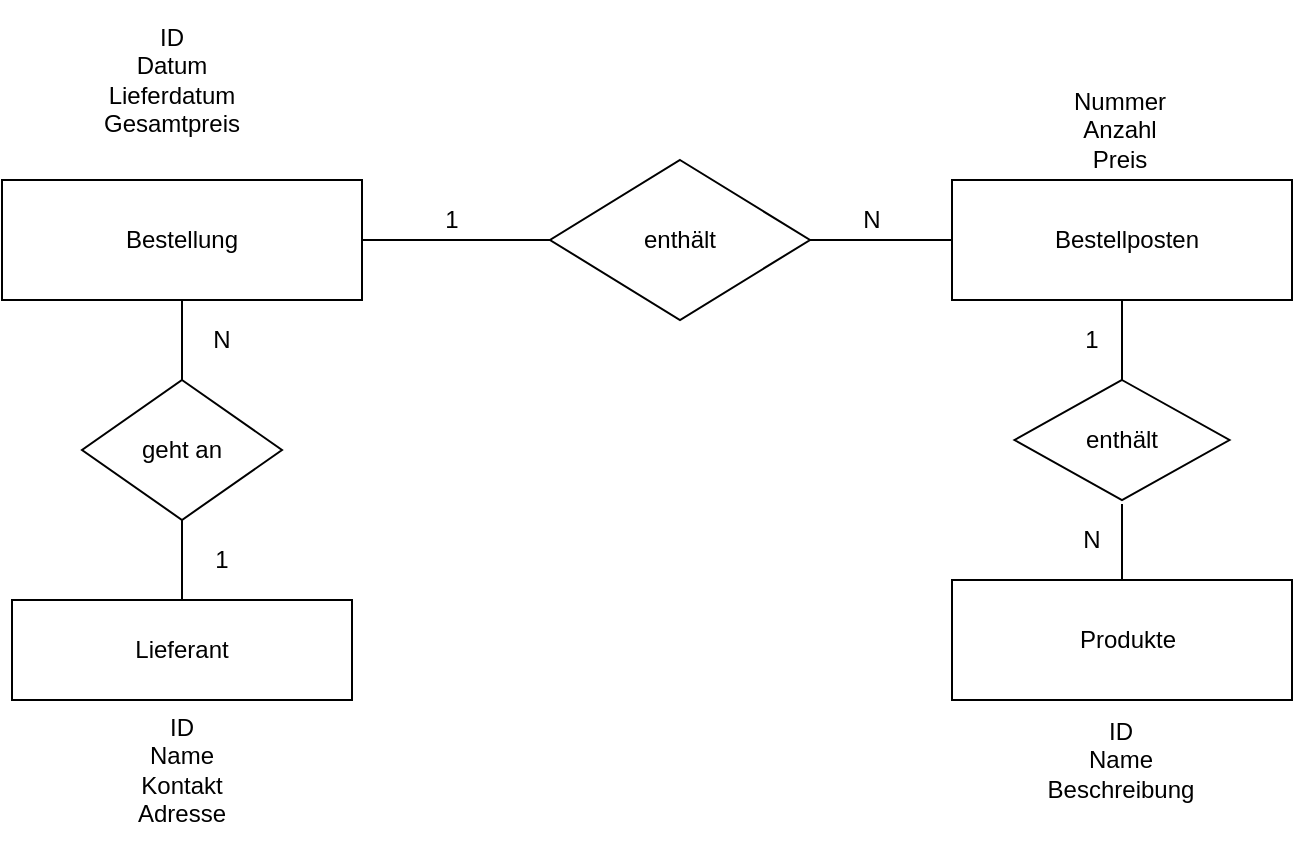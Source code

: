 <mxfile version="14.6.6" type="github"><diagram id="gXuurBo6NsXosQIE7RuF" name="Page-1"><mxGraphModel dx="1422" dy="735" grid="1" gridSize="10" guides="1" tooltips="1" connect="1" arrows="1" fold="1" page="1" pageScale="1" pageWidth="827" pageHeight="1169" math="0" shadow="0"><root><mxCell id="0"/><mxCell id="1" parent="0"/><mxCell id="tbb-3wM5WxINsr64sHQe-2" value="" style="rounded=0;whiteSpace=wrap;html=1;" parent="1" vertex="1"><mxGeometry x="550" y="140" width="170" height="60" as="geometry"/></mxCell><mxCell id="tbb-3wM5WxINsr64sHQe-3" value="" style="rounded=0;whiteSpace=wrap;html=1;" parent="1" vertex="1"><mxGeometry x="75" y="140" width="180" height="60" as="geometry"/></mxCell><mxCell id="tbb-3wM5WxINsr64sHQe-4" value="" style="rhombus;whiteSpace=wrap;html=1;" parent="1" vertex="1"><mxGeometry x="349" y="130" width="130" height="80" as="geometry"/></mxCell><mxCell id="tbb-3wM5WxINsr64sHQe-7" value="Bestellposten" style="text;html=1;strokeColor=none;fillColor=none;align=center;verticalAlign=middle;whiteSpace=wrap;rounded=0;" parent="1" vertex="1"><mxGeometry x="625" y="160" width="25" height="20" as="geometry"/></mxCell><mxCell id="tbb-3wM5WxINsr64sHQe-9" value="enthält" style="text;html=1;strokeColor=none;fillColor=none;align=center;verticalAlign=middle;whiteSpace=wrap;rounded=0;" parent="1" vertex="1"><mxGeometry x="394" y="160" width="40" height="20" as="geometry"/></mxCell><mxCell id="tbb-3wM5WxINsr64sHQe-10" value="Bestellung" style="text;html=1;strokeColor=none;fillColor=none;align=center;verticalAlign=middle;whiteSpace=wrap;rounded=0;" parent="1" vertex="1"><mxGeometry x="145" y="160" width="40" height="20" as="geometry"/></mxCell><mxCell id="tbb-3wM5WxINsr64sHQe-11" value="" style="rounded=0;whiteSpace=wrap;html=1;" parent="1" vertex="1"><mxGeometry x="80" y="350" width="170" height="50" as="geometry"/></mxCell><mxCell id="tbb-3wM5WxINsr64sHQe-12" value="Lieferant" style="text;html=1;strokeColor=none;fillColor=none;align=center;verticalAlign=middle;whiteSpace=wrap;rounded=0;" parent="1" vertex="1"><mxGeometry x="145" y="365" width="40" height="20" as="geometry"/></mxCell><mxCell id="tbb-3wM5WxINsr64sHQe-13" value="" style="rhombus;whiteSpace=wrap;html=1;" parent="1" vertex="1"><mxGeometry x="115" y="240" width="100" height="70" as="geometry"/></mxCell><mxCell id="tbb-3wM5WxINsr64sHQe-14" value="" style="endArrow=none;html=1;entryX=0.5;entryY=1;entryDx=0;entryDy=0;" parent="1" source="tbb-3wM5WxINsr64sHQe-13" target="tbb-3wM5WxINsr64sHQe-3" edge="1"><mxGeometry width="50" height="50" relative="1" as="geometry"><mxPoint x="-85" y="420" as="sourcePoint"/><mxPoint x="-35" y="370" as="targetPoint"/></mxGeometry></mxCell><mxCell id="tbb-3wM5WxINsr64sHQe-15" value="" style="endArrow=none;html=1;entryX=0.5;entryY=1;entryDx=0;entryDy=0;exitX=0.5;exitY=0;exitDx=0;exitDy=0;" parent="1" source="tbb-3wM5WxINsr64sHQe-11" target="tbb-3wM5WxINsr64sHQe-13" edge="1"><mxGeometry width="50" height="50" relative="1" as="geometry"><mxPoint x="-85" y="420" as="sourcePoint"/><mxPoint x="-35" y="370" as="targetPoint"/></mxGeometry></mxCell><mxCell id="tbb-3wM5WxINsr64sHQe-16" value="geht an" style="text;html=1;strokeColor=none;fillColor=none;align=center;verticalAlign=middle;whiteSpace=wrap;rounded=0;" parent="1" vertex="1"><mxGeometry x="125" y="265" width="80" height="20" as="geometry"/></mxCell><mxCell id="tbb-3wM5WxINsr64sHQe-17" value="N" style="text;html=1;strokeColor=none;fillColor=none;align=center;verticalAlign=middle;whiteSpace=wrap;rounded=0;" parent="1" vertex="1"><mxGeometry x="165" y="210" width="40" height="20" as="geometry"/></mxCell><mxCell id="tbb-3wM5WxINsr64sHQe-18" value="1" style="text;html=1;strokeColor=none;fillColor=none;align=center;verticalAlign=middle;whiteSpace=wrap;rounded=0;" parent="1" vertex="1"><mxGeometry x="165" y="320" width="40" height="20" as="geometry"/></mxCell><mxCell id="tbb-3wM5WxINsr64sHQe-24" value="" style="endArrow=none;html=1;entryX=0;entryY=0.5;entryDx=0;entryDy=0;exitX=1;exitY=0.5;exitDx=0;exitDy=0;" parent="1" source="tbb-3wM5WxINsr64sHQe-3" target="tbb-3wM5WxINsr64sHQe-4" edge="1"><mxGeometry width="50" height="50" relative="1" as="geometry"><mxPoint x="390" y="340" as="sourcePoint"/><mxPoint x="440" y="290" as="targetPoint"/></mxGeometry></mxCell><mxCell id="tbb-3wM5WxINsr64sHQe-25" value="" style="endArrow=none;html=1;entryX=0;entryY=0.5;entryDx=0;entryDy=0;exitX=1;exitY=0.5;exitDx=0;exitDy=0;" parent="1" source="tbb-3wM5WxINsr64sHQe-4" target="tbb-3wM5WxINsr64sHQe-2" edge="1"><mxGeometry width="50" height="50" relative="1" as="geometry"><mxPoint x="390" y="340" as="sourcePoint"/><mxPoint x="440" y="290" as="targetPoint"/></mxGeometry></mxCell><mxCell id="tbb-3wM5WxINsr64sHQe-26" value="1" style="text;html=1;strokeColor=none;fillColor=none;align=center;verticalAlign=middle;whiteSpace=wrap;rounded=0;" parent="1" vertex="1"><mxGeometry x="280" y="150" width="40" height="20" as="geometry"/></mxCell><mxCell id="tbb-3wM5WxINsr64sHQe-27" value="N" style="text;html=1;strokeColor=none;fillColor=none;align=center;verticalAlign=middle;whiteSpace=wrap;rounded=0;" parent="1" vertex="1"><mxGeometry x="490" y="150" width="40" height="20" as="geometry"/></mxCell><mxCell id="tbb-3wM5WxINsr64sHQe-28" value="" style="rounded=0;whiteSpace=wrap;html=1;" parent="1" vertex="1"><mxGeometry x="550" y="340" width="170" height="60" as="geometry"/></mxCell><mxCell id="tbb-3wM5WxINsr64sHQe-29" value="Produkte" style="text;html=1;strokeColor=none;fillColor=none;align=center;verticalAlign=middle;whiteSpace=wrap;rounded=0;" parent="1" vertex="1"><mxGeometry x="617.5" y="360" width="40" height="20" as="geometry"/></mxCell><mxCell id="tbb-3wM5WxINsr64sHQe-30" value="" style="rhombus;whiteSpace=wrap;html=1;" parent="1" vertex="1"><mxGeometry x="581.25" y="240" width="107.5" height="60" as="geometry"/></mxCell><mxCell id="tbb-3wM5WxINsr64sHQe-31" value="enthält" style="text;html=1;strokeColor=none;fillColor=none;align=center;verticalAlign=middle;whiteSpace=wrap;rounded=0;" parent="1" vertex="1"><mxGeometry x="615" y="260" width="40" height="20" as="geometry"/></mxCell><mxCell id="tbb-3wM5WxINsr64sHQe-32" value="" style="endArrow=none;html=1;entryX=0.5;entryY=1;entryDx=0;entryDy=0;exitX=0.5;exitY=0;exitDx=0;exitDy=0;" parent="1" source="tbb-3wM5WxINsr64sHQe-30" target="tbb-3wM5WxINsr64sHQe-2" edge="1"><mxGeometry width="50" height="50" relative="1" as="geometry"><mxPoint x="390" y="340" as="sourcePoint"/><mxPoint x="440" y="290" as="targetPoint"/></mxGeometry></mxCell><mxCell id="tbb-3wM5WxINsr64sHQe-33" value="" style="endArrow=none;html=1;exitX=0.5;exitY=0;exitDx=0;exitDy=0;" parent="1" source="tbb-3wM5WxINsr64sHQe-28" edge="1"><mxGeometry width="50" height="50" relative="1" as="geometry"><mxPoint x="390" y="340" as="sourcePoint"/><mxPoint x="635" y="302" as="targetPoint"/></mxGeometry></mxCell><mxCell id="tbb-3wM5WxINsr64sHQe-34" value="1" style="text;html=1;strokeColor=none;fillColor=none;align=center;verticalAlign=middle;whiteSpace=wrap;rounded=0;" parent="1" vertex="1"><mxGeometry x="600" y="210" width="40" height="20" as="geometry"/></mxCell><mxCell id="tbb-3wM5WxINsr64sHQe-35" value="N" style="text;html=1;strokeColor=none;fillColor=none;align=center;verticalAlign=middle;whiteSpace=wrap;rounded=0;" parent="1" vertex="1"><mxGeometry x="600" y="310" width="40" height="20" as="geometry"/></mxCell><mxCell id="tbb-3wM5WxINsr64sHQe-36" value="&lt;div&gt;Nummer&lt;br&gt;&lt;/div&gt;&lt;div&gt;Anzahl&lt;/div&gt;&lt;div&gt;Preis&lt;/div&gt;" style="text;html=1;strokeColor=none;fillColor=none;align=center;verticalAlign=middle;whiteSpace=wrap;rounded=0;" parent="1" vertex="1"><mxGeometry x="578.75" y="90" width="110" height="50" as="geometry"/></mxCell><mxCell id="tbb-3wM5WxINsr64sHQe-37" value="&lt;div&gt;ID&lt;/div&gt;&lt;div&gt;Name&lt;/div&gt;&lt;div&gt;Beschreibung&lt;/div&gt;" style="text;html=1;strokeColor=none;fillColor=none;align=center;verticalAlign=middle;whiteSpace=wrap;rounded=0;" parent="1" vertex="1"><mxGeometry x="580" y="390" width="108.75" height="80" as="geometry"/></mxCell><mxCell id="tbb-3wM5WxINsr64sHQe-38" value="&lt;div&gt;ID&lt;/div&gt;&lt;div&gt;Datum&lt;/div&gt;&lt;div&gt;Lieferdatum&lt;/div&gt;&lt;div&gt;Gesamtpreis&lt;br&gt;&lt;/div&gt;" style="text;html=1;strokeColor=none;fillColor=none;align=center;verticalAlign=middle;whiteSpace=wrap;rounded=0;" parent="1" vertex="1"><mxGeometry x="110" y="50" width="100" height="80" as="geometry"/></mxCell><mxCell id="tbb-3wM5WxINsr64sHQe-39" value="&lt;div&gt;ID&lt;/div&gt;&lt;div&gt;Name&lt;br&gt;&lt;/div&gt;&lt;div&gt;Kontakt&lt;/div&gt;&lt;div&gt;Adresse&lt;br&gt;&lt;/div&gt;" style="text;html=1;strokeColor=none;fillColor=none;align=center;verticalAlign=middle;whiteSpace=wrap;rounded=0;" parent="1" vertex="1"><mxGeometry x="110" y="400" width="110" height="70" as="geometry"/></mxCell></root></mxGraphModel></diagram></mxfile>